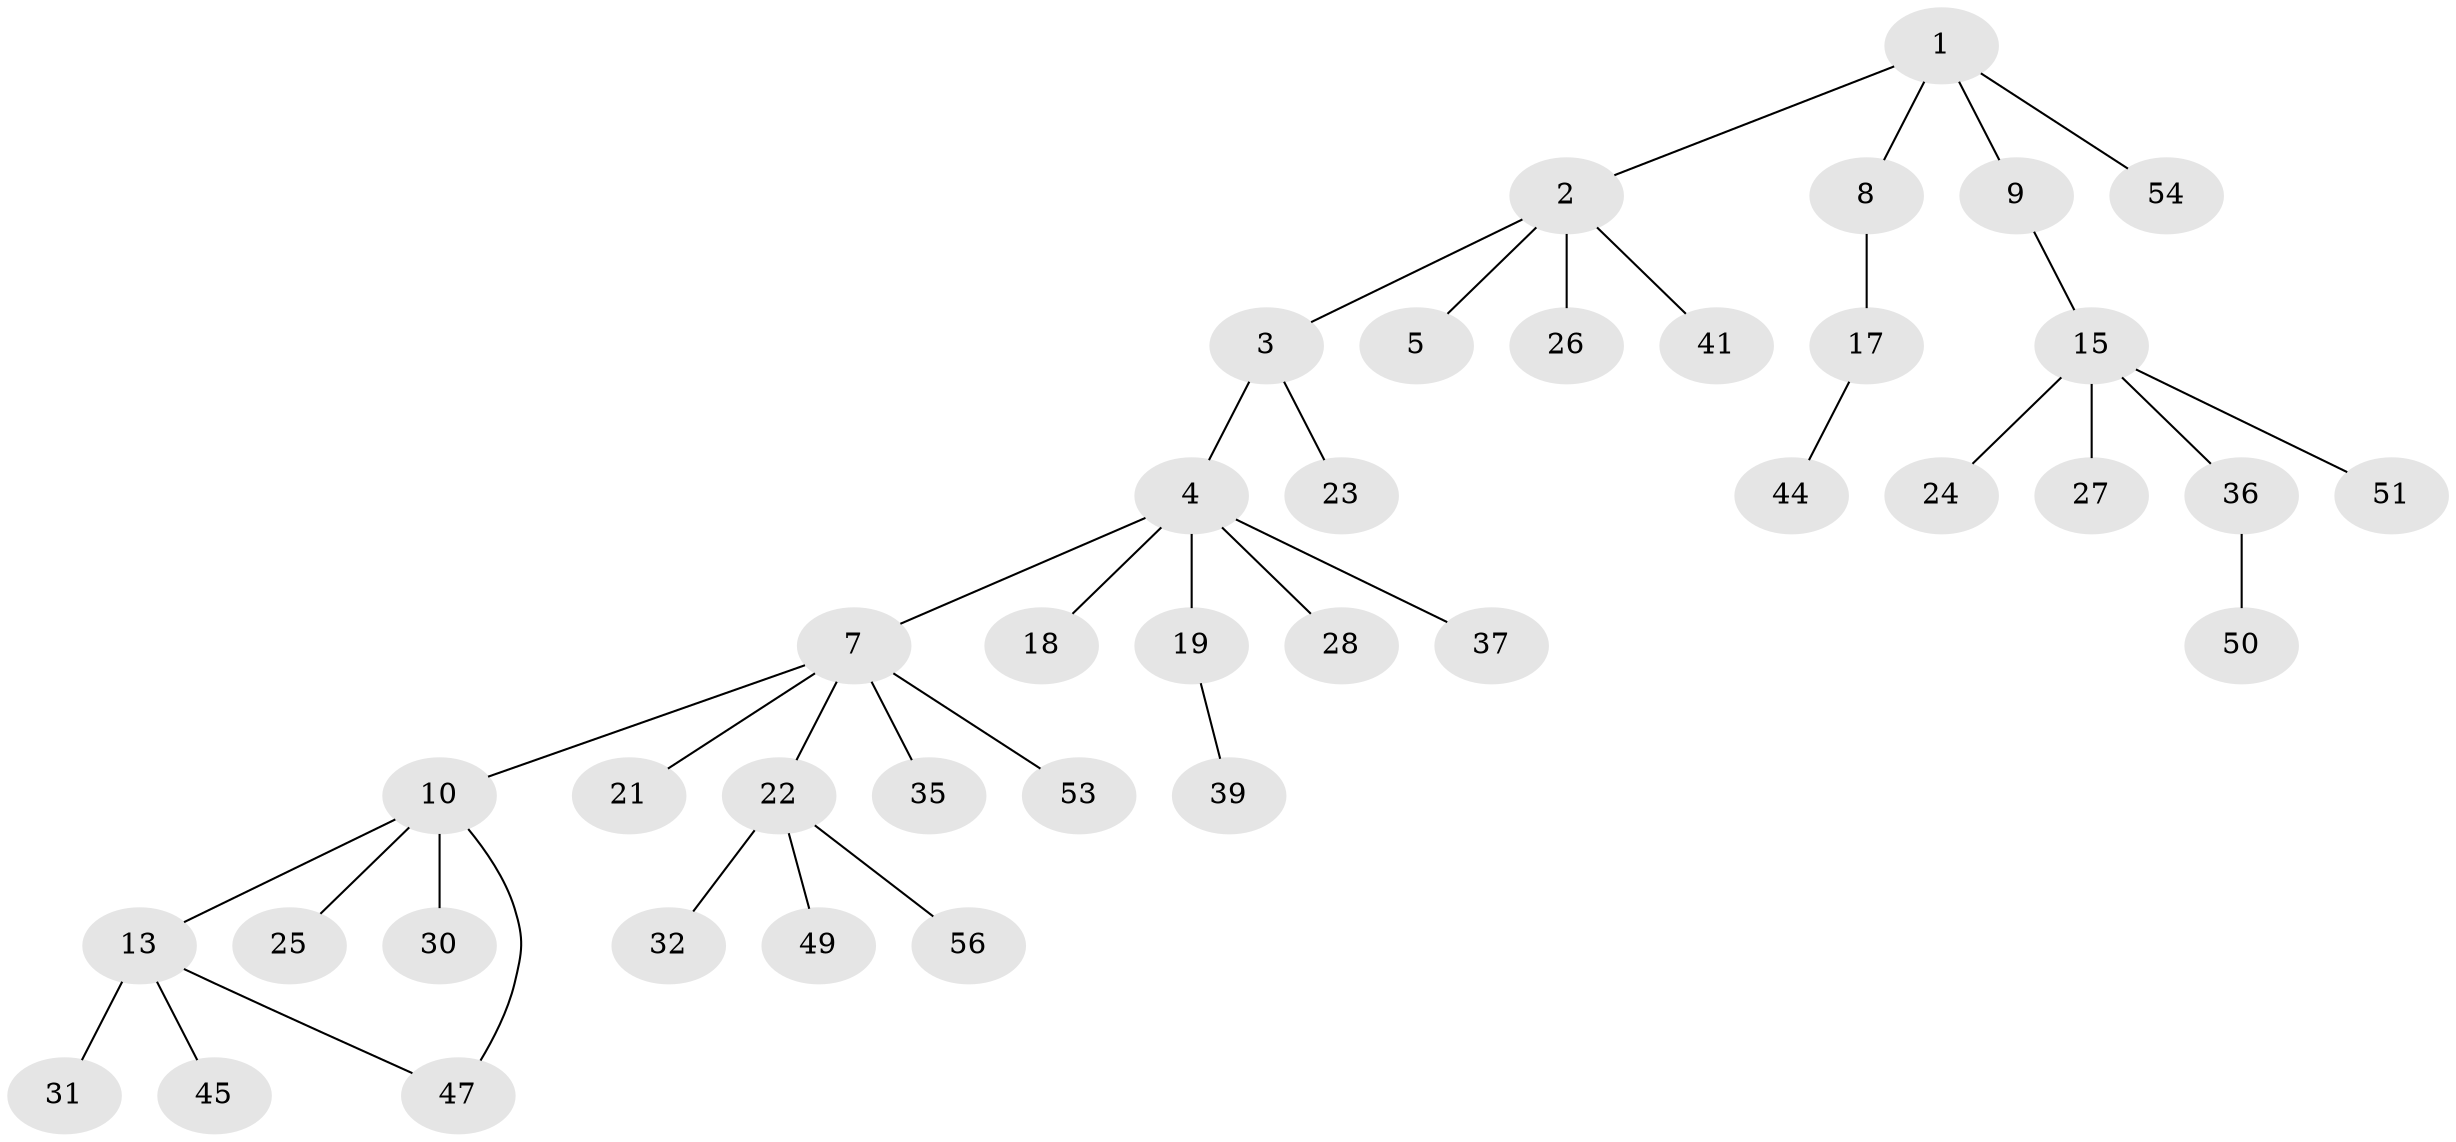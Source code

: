// Generated by graph-tools (version 1.1) at 2025/23/03/03/25 07:23:31]
// undirected, 39 vertices, 39 edges
graph export_dot {
graph [start="1"]
  node [color=gray90,style=filled];
  1 [super="+48"];
  2 [super="+20"];
  3 [super="+12"];
  4 [super="+6"];
  5;
  7 [super="+16"];
  8;
  9 [super="+14"];
  10 [super="+11"];
  13 [super="+29"];
  15 [super="+33"];
  17 [super="+55"];
  18;
  19;
  21 [super="+43"];
  22 [super="+40"];
  23;
  24;
  25 [super="+34"];
  26;
  27;
  28 [super="+52"];
  30;
  31 [super="+38"];
  32;
  35;
  36;
  37;
  39;
  41 [super="+42"];
  44 [super="+46"];
  45;
  47;
  49;
  50;
  51;
  53 [super="+57"];
  54;
  56;
  1 -- 2;
  1 -- 8;
  1 -- 9;
  1 -- 54;
  2 -- 3;
  2 -- 5;
  2 -- 26;
  2 -- 41;
  3 -- 4;
  3 -- 23;
  4 -- 18;
  4 -- 19;
  4 -- 37;
  4 -- 28;
  4 -- 7;
  7 -- 10;
  7 -- 22;
  7 -- 21;
  7 -- 35;
  7 -- 53;
  8 -- 17;
  9 -- 15;
  10 -- 25;
  10 -- 13;
  10 -- 30;
  10 -- 47;
  13 -- 31;
  13 -- 45;
  13 -- 47;
  15 -- 24;
  15 -- 27;
  15 -- 36;
  15 -- 51;
  17 -- 44;
  19 -- 39;
  22 -- 32;
  22 -- 56;
  22 -- 49;
  36 -- 50;
}
